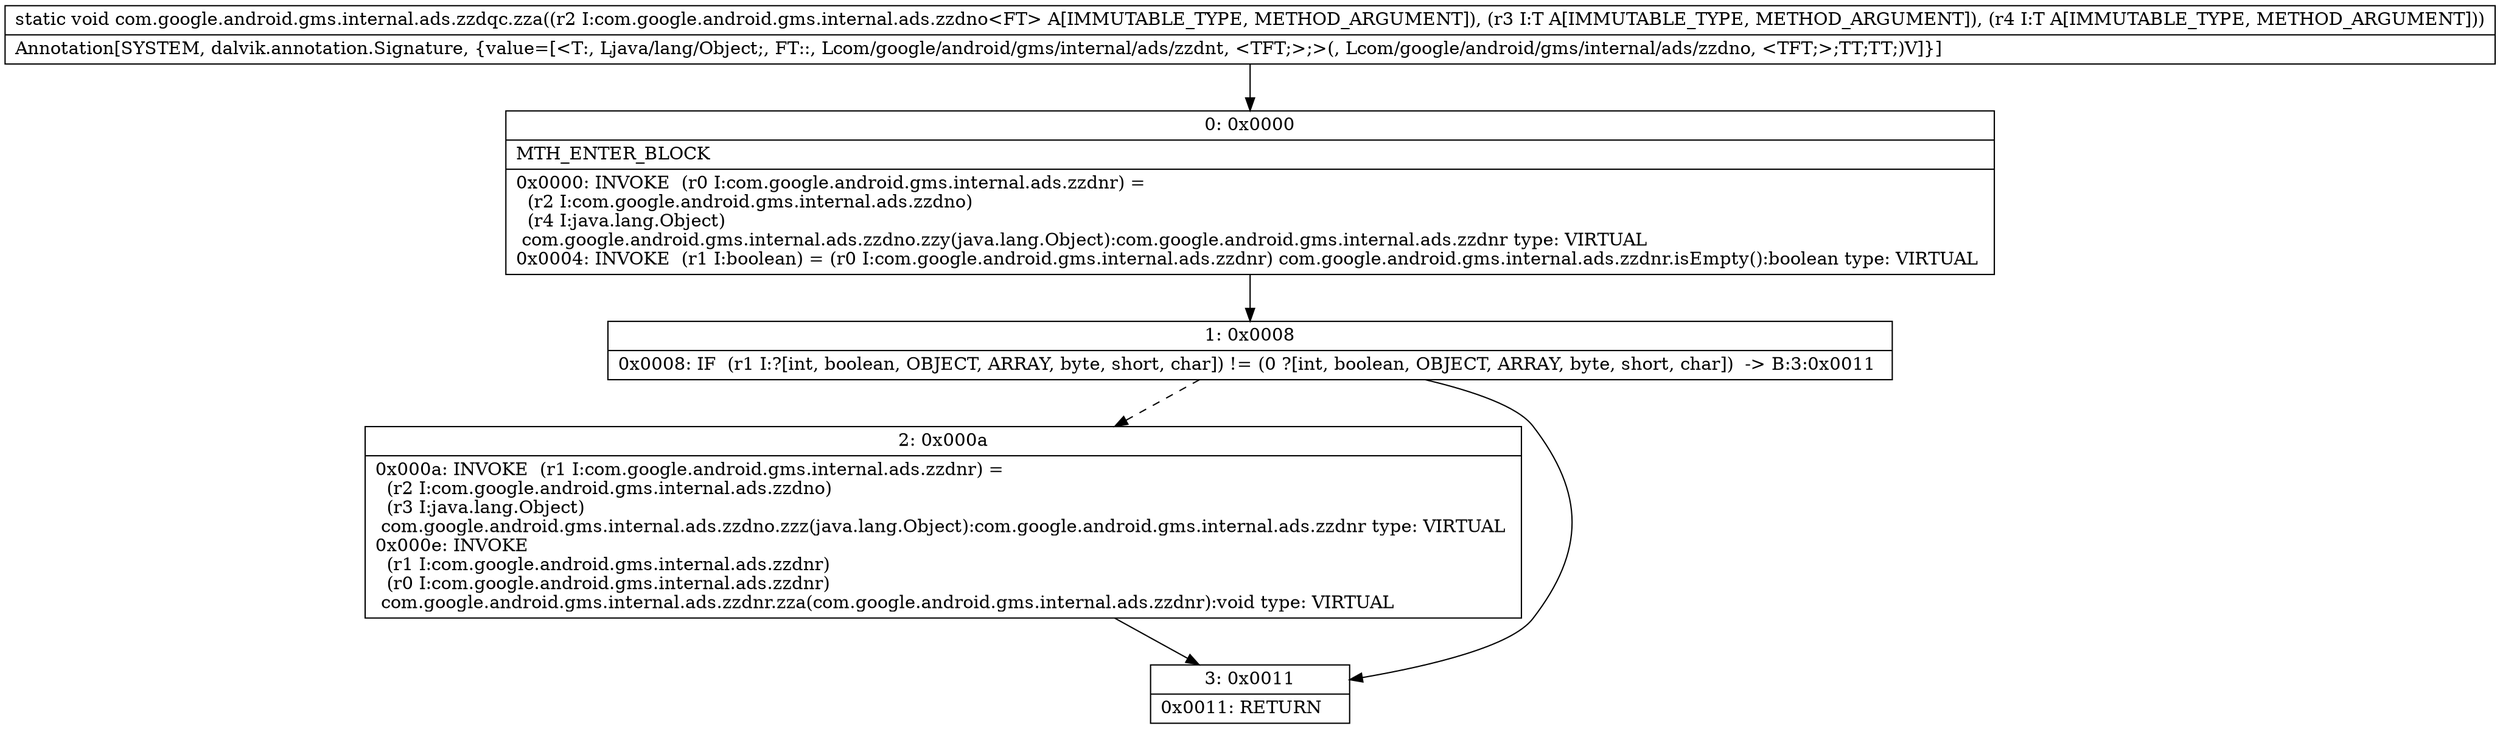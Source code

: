 digraph "CFG forcom.google.android.gms.internal.ads.zzdqc.zza(Lcom\/google\/android\/gms\/internal\/ads\/zzdno;Ljava\/lang\/Object;Ljava\/lang\/Object;)V" {
Node_0 [shape=record,label="{0\:\ 0x0000|MTH_ENTER_BLOCK\l|0x0000: INVOKE  (r0 I:com.google.android.gms.internal.ads.zzdnr) = \l  (r2 I:com.google.android.gms.internal.ads.zzdno)\l  (r4 I:java.lang.Object)\l com.google.android.gms.internal.ads.zzdno.zzy(java.lang.Object):com.google.android.gms.internal.ads.zzdnr type: VIRTUAL \l0x0004: INVOKE  (r1 I:boolean) = (r0 I:com.google.android.gms.internal.ads.zzdnr) com.google.android.gms.internal.ads.zzdnr.isEmpty():boolean type: VIRTUAL \l}"];
Node_1 [shape=record,label="{1\:\ 0x0008|0x0008: IF  (r1 I:?[int, boolean, OBJECT, ARRAY, byte, short, char]) != (0 ?[int, boolean, OBJECT, ARRAY, byte, short, char])  \-\> B:3:0x0011 \l}"];
Node_2 [shape=record,label="{2\:\ 0x000a|0x000a: INVOKE  (r1 I:com.google.android.gms.internal.ads.zzdnr) = \l  (r2 I:com.google.android.gms.internal.ads.zzdno)\l  (r3 I:java.lang.Object)\l com.google.android.gms.internal.ads.zzdno.zzz(java.lang.Object):com.google.android.gms.internal.ads.zzdnr type: VIRTUAL \l0x000e: INVOKE  \l  (r1 I:com.google.android.gms.internal.ads.zzdnr)\l  (r0 I:com.google.android.gms.internal.ads.zzdnr)\l com.google.android.gms.internal.ads.zzdnr.zza(com.google.android.gms.internal.ads.zzdnr):void type: VIRTUAL \l}"];
Node_3 [shape=record,label="{3\:\ 0x0011|0x0011: RETURN   \l}"];
MethodNode[shape=record,label="{static void com.google.android.gms.internal.ads.zzdqc.zza((r2 I:com.google.android.gms.internal.ads.zzdno\<FT\> A[IMMUTABLE_TYPE, METHOD_ARGUMENT]), (r3 I:T A[IMMUTABLE_TYPE, METHOD_ARGUMENT]), (r4 I:T A[IMMUTABLE_TYPE, METHOD_ARGUMENT]))  | Annotation[SYSTEM, dalvik.annotation.Signature, \{value=[\<T:, Ljava\/lang\/Object;, FT::, Lcom\/google\/android\/gms\/internal\/ads\/zzdnt, \<TFT;\>;\>(, Lcom\/google\/android\/gms\/internal\/ads\/zzdno, \<TFT;\>;TT;TT;)V]\}]\l}"];
MethodNode -> Node_0;
Node_0 -> Node_1;
Node_1 -> Node_2[style=dashed];
Node_1 -> Node_3;
Node_2 -> Node_3;
}

